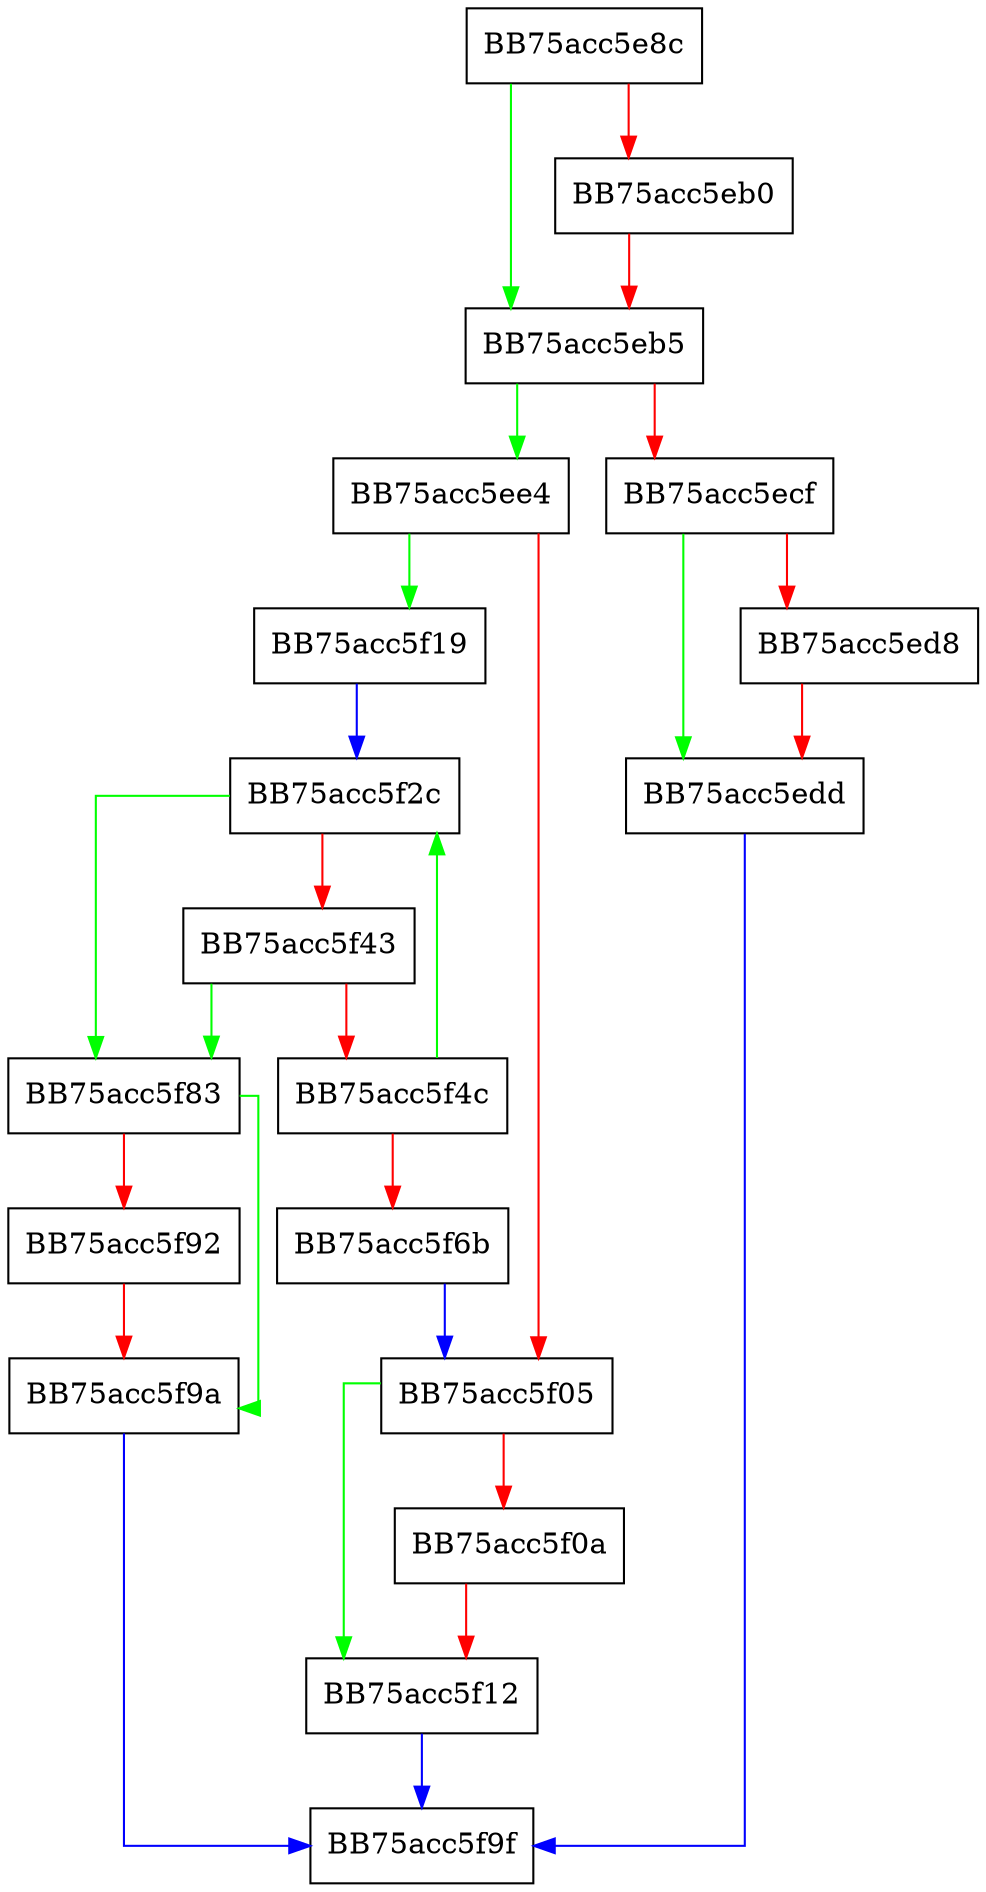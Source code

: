 digraph DoDiscreteScan {
  node [shape="box"];
  graph [splines=ortho];
  BB75acc5e8c -> BB75acc5eb5 [color="green"];
  BB75acc5e8c -> BB75acc5eb0 [color="red"];
  BB75acc5eb0 -> BB75acc5eb5 [color="red"];
  BB75acc5eb5 -> BB75acc5ee4 [color="green"];
  BB75acc5eb5 -> BB75acc5ecf [color="red"];
  BB75acc5ecf -> BB75acc5edd [color="green"];
  BB75acc5ecf -> BB75acc5ed8 [color="red"];
  BB75acc5ed8 -> BB75acc5edd [color="red"];
  BB75acc5edd -> BB75acc5f9f [color="blue"];
  BB75acc5ee4 -> BB75acc5f19 [color="green"];
  BB75acc5ee4 -> BB75acc5f05 [color="red"];
  BB75acc5f05 -> BB75acc5f12 [color="green"];
  BB75acc5f05 -> BB75acc5f0a [color="red"];
  BB75acc5f0a -> BB75acc5f12 [color="red"];
  BB75acc5f12 -> BB75acc5f9f [color="blue"];
  BB75acc5f19 -> BB75acc5f2c [color="blue"];
  BB75acc5f2c -> BB75acc5f83 [color="green"];
  BB75acc5f2c -> BB75acc5f43 [color="red"];
  BB75acc5f43 -> BB75acc5f83 [color="green"];
  BB75acc5f43 -> BB75acc5f4c [color="red"];
  BB75acc5f4c -> BB75acc5f2c [color="green"];
  BB75acc5f4c -> BB75acc5f6b [color="red"];
  BB75acc5f6b -> BB75acc5f05 [color="blue"];
  BB75acc5f83 -> BB75acc5f9a [color="green"];
  BB75acc5f83 -> BB75acc5f92 [color="red"];
  BB75acc5f92 -> BB75acc5f9a [color="red"];
  BB75acc5f9a -> BB75acc5f9f [color="blue"];
}